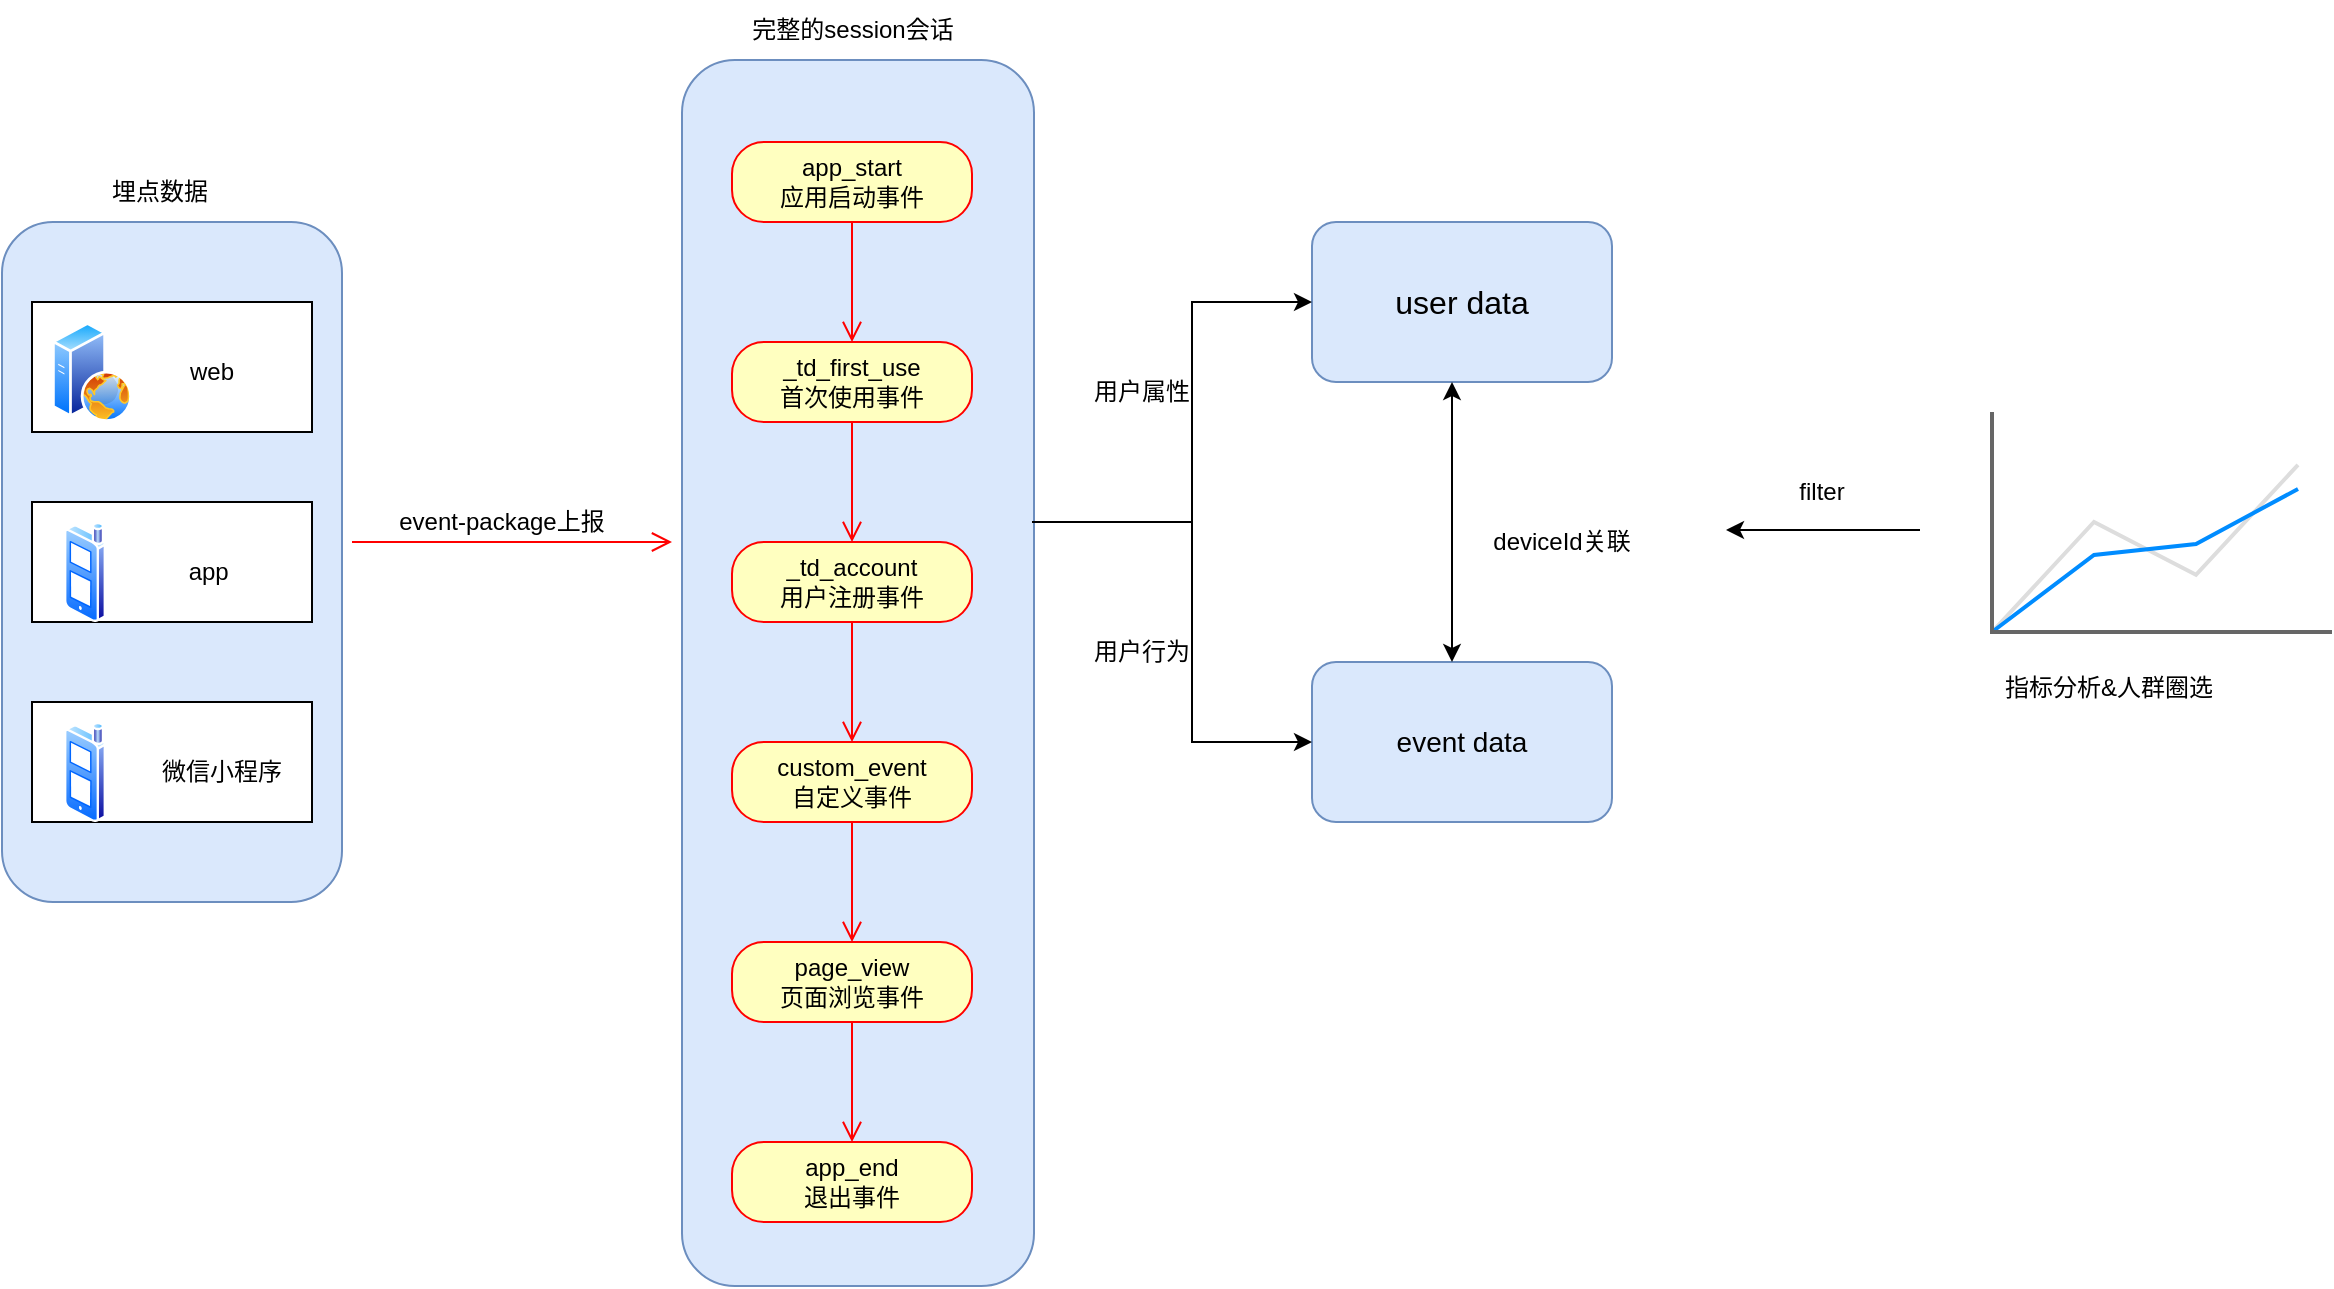 <mxfile version="24.0.7" type="github">
  <diagram name="第 1 页" id="Gs_7SkS8K4M7Ottqki5-">
    <mxGraphModel dx="1397" dy="827" grid="0" gridSize="10" guides="1" tooltips="1" connect="1" arrows="1" fold="1" page="1" pageScale="1" pageWidth="1700" pageHeight="1100" math="0" shadow="0">
      <root>
        <mxCell id="0" />
        <mxCell id="1" parent="0" />
        <mxCell id="dbtZBYnq_qSpKCE7O5eB-31" value="" style="rounded=1;whiteSpace=wrap;html=1;fillColor=#dae8fc;strokeColor=#6c8ebf;" vertex="1" parent="1">
          <mxGeometry x="35" y="330" width="170" height="340" as="geometry" />
        </mxCell>
        <mxCell id="dbtZBYnq_qSpKCE7O5eB-29" value="" style="rounded=1;whiteSpace=wrap;html=1;fillColor=#dae8fc;strokeColor=#6c8ebf;" vertex="1" parent="1">
          <mxGeometry x="375" y="249" width="176" height="613" as="geometry" />
        </mxCell>
        <mxCell id="dbtZBYnq_qSpKCE7O5eB-5" value="" style="rounded=0;whiteSpace=wrap;html=1;" vertex="1" parent="1">
          <mxGeometry x="50" y="470" width="140" height="60" as="geometry" />
        </mxCell>
        <mxCell id="dbtZBYnq_qSpKCE7O5eB-4" value="" style="rounded=0;whiteSpace=wrap;html=1;" vertex="1" parent="1">
          <mxGeometry x="50" y="370" width="140" height="65" as="geometry" />
        </mxCell>
        <mxCell id="dbtZBYnq_qSpKCE7O5eB-2" value="" style="image;aspect=fixed;perimeter=ellipsePerimeter;html=1;align=center;shadow=0;dashed=0;spacingTop=3;image=img/lib/active_directory/web_server.svg;" vertex="1" parent="1">
          <mxGeometry x="60" y="380" width="40" height="50" as="geometry" />
        </mxCell>
        <mxCell id="dbtZBYnq_qSpKCE7O5eB-3" value="" style="image;aspect=fixed;perimeter=ellipsePerimeter;html=1;align=center;shadow=0;dashed=0;spacingTop=3;image=img/lib/active_directory/cell_phone.svg;" vertex="1" parent="1">
          <mxGeometry x="66" y="480" width="21" height="50" as="geometry" />
        </mxCell>
        <mxCell id="dbtZBYnq_qSpKCE7O5eB-6" value="web" style="text;html=1;align=center;verticalAlign=middle;whiteSpace=wrap;rounded=0;" vertex="1" parent="1">
          <mxGeometry x="110" y="390" width="60" height="30" as="geometry" />
        </mxCell>
        <mxCell id="dbtZBYnq_qSpKCE7O5eB-7" value="app&amp;nbsp;" style="text;html=1;align=center;verticalAlign=middle;whiteSpace=wrap;rounded=0;" vertex="1" parent="1">
          <mxGeometry x="110" y="490" width="60" height="30" as="geometry" />
        </mxCell>
        <mxCell id="dbtZBYnq_qSpKCE7O5eB-9" value="" style="rounded=0;whiteSpace=wrap;html=1;" vertex="1" parent="1">
          <mxGeometry x="50" y="570" width="140" height="60" as="geometry" />
        </mxCell>
        <mxCell id="dbtZBYnq_qSpKCE7O5eB-10" value="" style="image;aspect=fixed;perimeter=ellipsePerimeter;html=1;align=center;shadow=0;dashed=0;spacingTop=3;image=img/lib/active_directory/cell_phone.svg;" vertex="1" parent="1">
          <mxGeometry x="66" y="580" width="21" height="50" as="geometry" />
        </mxCell>
        <mxCell id="dbtZBYnq_qSpKCE7O5eB-11" value="微信小程序" style="text;html=1;align=center;verticalAlign=middle;whiteSpace=wrap;rounded=0;" vertex="1" parent="1">
          <mxGeometry x="110" y="590" width="70" height="30" as="geometry" />
        </mxCell>
        <mxCell id="dbtZBYnq_qSpKCE7O5eB-12" value="埋点数据" style="text;html=1;align=center;verticalAlign=middle;whiteSpace=wrap;rounded=0;" vertex="1" parent="1">
          <mxGeometry x="84" y="300" width="60" height="30" as="geometry" />
        </mxCell>
        <mxCell id="dbtZBYnq_qSpKCE7O5eB-15" value="_td_first_use&lt;div&gt;首次使用事件&lt;/div&gt;" style="rounded=1;whiteSpace=wrap;html=1;arcSize=40;fontColor=#000000;fillColor=#ffffc0;strokeColor=#ff0000;" vertex="1" parent="1">
          <mxGeometry x="400" y="390" width="120" height="40" as="geometry" />
        </mxCell>
        <mxCell id="dbtZBYnq_qSpKCE7O5eB-16" value="" style="edgeStyle=orthogonalEdgeStyle;html=1;verticalAlign=bottom;endArrow=open;endSize=8;strokeColor=#ff0000;rounded=0;" edge="1" source="dbtZBYnq_qSpKCE7O5eB-15" parent="1">
          <mxGeometry relative="1" as="geometry">
            <mxPoint x="460" y="490" as="targetPoint" />
          </mxGeometry>
        </mxCell>
        <mxCell id="dbtZBYnq_qSpKCE7O5eB-19" value="&lt;div&gt;app_start&lt;/div&gt;&lt;div&gt;应用启动事件&lt;/div&gt;" style="rounded=1;whiteSpace=wrap;html=1;arcSize=40;fontColor=#000000;fillColor=#ffffc0;strokeColor=#ff0000;" vertex="1" parent="1">
          <mxGeometry x="400" y="290" width="120" height="40" as="geometry" />
        </mxCell>
        <mxCell id="dbtZBYnq_qSpKCE7O5eB-20" value="" style="edgeStyle=orthogonalEdgeStyle;html=1;verticalAlign=bottom;endArrow=open;endSize=8;strokeColor=#ff0000;rounded=0;" edge="1" parent="1" source="dbtZBYnq_qSpKCE7O5eB-19">
          <mxGeometry relative="1" as="geometry">
            <mxPoint x="460" y="390" as="targetPoint" />
          </mxGeometry>
        </mxCell>
        <mxCell id="dbtZBYnq_qSpKCE7O5eB-21" value="&lt;div&gt;_td_account&lt;/div&gt;&lt;div&gt;用户注册事件&lt;/div&gt;" style="rounded=1;whiteSpace=wrap;html=1;arcSize=40;fontColor=#000000;fillColor=#ffffc0;strokeColor=#ff0000;" vertex="1" parent="1">
          <mxGeometry x="400" y="490" width="120" height="40" as="geometry" />
        </mxCell>
        <mxCell id="dbtZBYnq_qSpKCE7O5eB-22" value="" style="edgeStyle=orthogonalEdgeStyle;html=1;verticalAlign=bottom;endArrow=open;endSize=8;strokeColor=#ff0000;rounded=0;" edge="1" parent="1" source="dbtZBYnq_qSpKCE7O5eB-21">
          <mxGeometry relative="1" as="geometry">
            <mxPoint x="460" y="590" as="targetPoint" />
          </mxGeometry>
        </mxCell>
        <mxCell id="dbtZBYnq_qSpKCE7O5eB-25" value="&lt;div&gt;page_view&lt;/div&gt;&lt;div&gt;页面浏览事件&lt;/div&gt;" style="rounded=1;whiteSpace=wrap;html=1;arcSize=40;fontColor=#000000;fillColor=#ffffc0;strokeColor=#ff0000;" vertex="1" parent="1">
          <mxGeometry x="400" y="690" width="120" height="40" as="geometry" />
        </mxCell>
        <mxCell id="dbtZBYnq_qSpKCE7O5eB-26" value="" style="edgeStyle=orthogonalEdgeStyle;html=1;verticalAlign=bottom;endArrow=open;endSize=8;strokeColor=#ff0000;rounded=0;" edge="1" parent="1" source="dbtZBYnq_qSpKCE7O5eB-25">
          <mxGeometry relative="1" as="geometry">
            <mxPoint x="460" y="790" as="targetPoint" />
          </mxGeometry>
        </mxCell>
        <mxCell id="dbtZBYnq_qSpKCE7O5eB-27" value="&lt;div&gt;app_end&lt;/div&gt;&lt;div&gt;退出事件&lt;/div&gt;" style="rounded=1;whiteSpace=wrap;html=1;arcSize=40;fontColor=#000000;fillColor=#ffffc0;strokeColor=#ff0000;" vertex="1" parent="1">
          <mxGeometry x="400" y="790" width="120" height="40" as="geometry" />
        </mxCell>
        <mxCell id="dbtZBYnq_qSpKCE7O5eB-30" value="完整的session会话" style="text;html=1;align=center;verticalAlign=middle;whiteSpace=wrap;rounded=0;" vertex="1" parent="1">
          <mxGeometry x="392.5" y="219" width="135" height="30" as="geometry" />
        </mxCell>
        <mxCell id="dbtZBYnq_qSpKCE7O5eB-32" value="" style="edgeStyle=orthogonalEdgeStyle;html=1;verticalAlign=bottom;endArrow=open;endSize=8;strokeColor=#ff0000;rounded=0;" edge="1" parent="1">
          <mxGeometry relative="1" as="geometry">
            <mxPoint x="370" y="490" as="targetPoint" />
            <mxPoint x="210" y="490" as="sourcePoint" />
          </mxGeometry>
        </mxCell>
        <mxCell id="dbtZBYnq_qSpKCE7O5eB-33" value="event-package上报" style="text;html=1;align=center;verticalAlign=middle;whiteSpace=wrap;rounded=0;" vertex="1" parent="1">
          <mxGeometry x="230" y="470" width="110" height="20" as="geometry" />
        </mxCell>
        <mxCell id="dbtZBYnq_qSpKCE7O5eB-34" value="&lt;font style=&quot;font-size: 16px;&quot;&gt;user data&lt;/font&gt;" style="rounded=1;whiteSpace=wrap;html=1;fillColor=#dae8fc;strokeColor=#6c8ebf;" vertex="1" parent="1">
          <mxGeometry x="690" y="330" width="150" height="80" as="geometry" />
        </mxCell>
        <mxCell id="dbtZBYnq_qSpKCE7O5eB-36" value="&lt;font style=&quot;font-size: 14px;&quot;&gt;event data&lt;/font&gt;" style="rounded=1;whiteSpace=wrap;html=1;fillColor=#dae8fc;strokeColor=#6c8ebf;" vertex="1" parent="1">
          <mxGeometry x="690" y="550" width="150" height="80" as="geometry" />
        </mxCell>
        <mxCell id="dbtZBYnq_qSpKCE7O5eB-37" value="" style="endArrow=classic;startArrow=classic;html=1;rounded=0;" edge="1" parent="1">
          <mxGeometry width="50" height="50" relative="1" as="geometry">
            <mxPoint x="760" y="550" as="sourcePoint" />
            <mxPoint x="760" y="410" as="targetPoint" />
          </mxGeometry>
        </mxCell>
        <mxCell id="dbtZBYnq_qSpKCE7O5eB-38" value="deviceId关联" style="text;html=1;align=center;verticalAlign=middle;whiteSpace=wrap;rounded=0;" vertex="1" parent="1">
          <mxGeometry x="770" y="475" width="90" height="30" as="geometry" />
        </mxCell>
        <mxCell id="dbtZBYnq_qSpKCE7O5eB-40" value="" style="endArrow=classic;html=1;rounded=0;entryX=0;entryY=0.5;entryDx=0;entryDy=0;" edge="1" parent="1" target="dbtZBYnq_qSpKCE7O5eB-34">
          <mxGeometry width="50" height="50" relative="1" as="geometry">
            <mxPoint x="550" y="480" as="sourcePoint" />
            <mxPoint x="600" y="450" as="targetPoint" />
            <Array as="points">
              <mxPoint x="630" y="480" />
              <mxPoint x="630" y="370" />
            </Array>
          </mxGeometry>
        </mxCell>
        <mxCell id="dbtZBYnq_qSpKCE7O5eB-41" value="" style="endArrow=classic;html=1;rounded=0;entryX=0;entryY=0.5;entryDx=0;entryDy=0;" edge="1" parent="1" target="dbtZBYnq_qSpKCE7O5eB-36">
          <mxGeometry width="50" height="50" relative="1" as="geometry">
            <mxPoint x="630" y="480" as="sourcePoint" />
            <mxPoint x="680" y="430" as="targetPoint" />
            <Array as="points">
              <mxPoint x="630" y="590" />
            </Array>
          </mxGeometry>
        </mxCell>
        <mxCell id="dbtZBYnq_qSpKCE7O5eB-42" value="用户属性" style="text;html=1;align=center;verticalAlign=middle;whiteSpace=wrap;rounded=0;" vertex="1" parent="1">
          <mxGeometry x="575" y="400" width="60" height="30" as="geometry" />
        </mxCell>
        <mxCell id="dbtZBYnq_qSpKCE7O5eB-43" value="用户行为" style="text;html=1;align=center;verticalAlign=middle;whiteSpace=wrap;rounded=0;" vertex="1" parent="1">
          <mxGeometry x="575" y="530" width="60" height="30" as="geometry" />
        </mxCell>
        <mxCell id="dbtZBYnq_qSpKCE7O5eB-57" value="" style="verticalLabelPosition=bottom;shadow=0;dashed=0;align=center;html=1;verticalAlign=top;strokeWidth=1;shape=mxgraph.mockup.graphics.lineChart;strokeColor=none;strokeColor2=#666666;strokeColor3=#008cff;strokeColor4=#dddddd;" vertex="1" parent="1">
          <mxGeometry x="1030" y="425" width="170" height="110" as="geometry" />
        </mxCell>
        <mxCell id="dbtZBYnq_qSpKCE7O5eB-58" value="指标分析&amp;amp;人群圈选" style="text;html=1;align=center;verticalAlign=middle;whiteSpace=wrap;rounded=0;" vertex="1" parent="1">
          <mxGeometry x="1030" y="548" width="117" height="30" as="geometry" />
        </mxCell>
        <mxCell id="dbtZBYnq_qSpKCE7O5eB-59" value="" style="endArrow=classic;html=1;rounded=0;" edge="1" parent="1">
          <mxGeometry width="50" height="50" relative="1" as="geometry">
            <mxPoint x="994" y="484" as="sourcePoint" />
            <mxPoint x="897" y="484" as="targetPoint" />
          </mxGeometry>
        </mxCell>
        <mxCell id="dbtZBYnq_qSpKCE7O5eB-60" value="filter" style="text;html=1;align=center;verticalAlign=middle;whiteSpace=wrap;rounded=0;" vertex="1" parent="1">
          <mxGeometry x="915" y="450" width="60" height="30" as="geometry" />
        </mxCell>
        <mxCell id="dbtZBYnq_qSpKCE7O5eB-63" value="&lt;div&gt;custom_event&lt;/div&gt;&lt;div&gt;自定义事件&lt;/div&gt;" style="rounded=1;whiteSpace=wrap;html=1;arcSize=40;fontColor=#000000;fillColor=#ffffc0;strokeColor=#ff0000;" vertex="1" parent="1">
          <mxGeometry x="400" y="590" width="120" height="40" as="geometry" />
        </mxCell>
        <mxCell id="dbtZBYnq_qSpKCE7O5eB-64" value="" style="edgeStyle=orthogonalEdgeStyle;html=1;verticalAlign=bottom;endArrow=open;endSize=8;strokeColor=#ff0000;rounded=0;" edge="1" parent="1" source="dbtZBYnq_qSpKCE7O5eB-63">
          <mxGeometry relative="1" as="geometry">
            <mxPoint x="460" y="690" as="targetPoint" />
          </mxGeometry>
        </mxCell>
      </root>
    </mxGraphModel>
  </diagram>
</mxfile>
